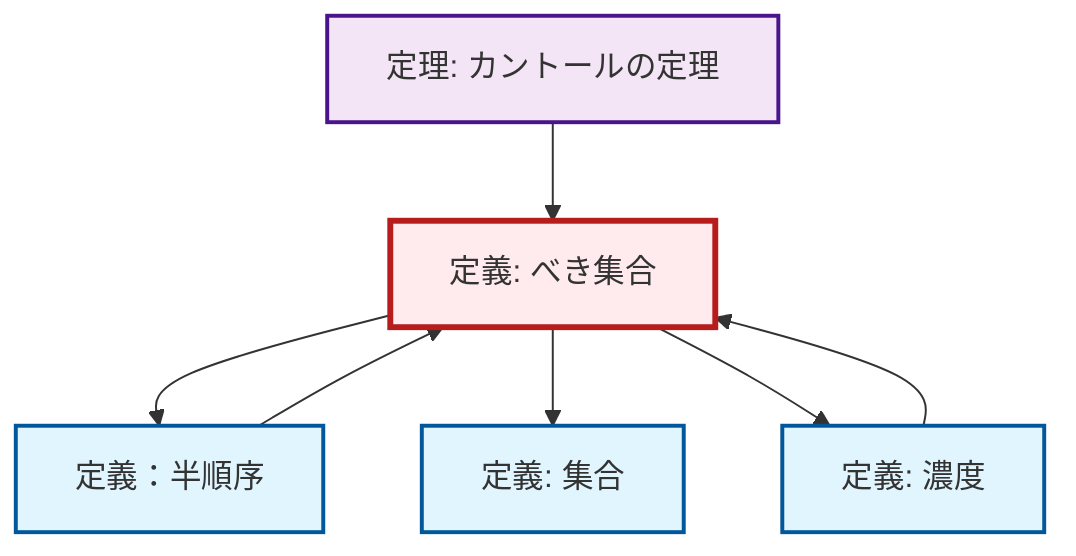 graph TD
    classDef definition fill:#e1f5fe,stroke:#01579b,stroke-width:2px
    classDef theorem fill:#f3e5f5,stroke:#4a148c,stroke-width:2px
    classDef axiom fill:#fff3e0,stroke:#e65100,stroke-width:2px
    classDef example fill:#e8f5e9,stroke:#1b5e20,stroke-width:2px
    classDef current fill:#ffebee,stroke:#b71c1c,stroke-width:3px
    thm-cantor["定理: カントールの定理"]:::theorem
    def-set["定義: 集合"]:::definition
    def-partial-order["定義：半順序"]:::definition
    def-cardinality["定義: 濃度"]:::definition
    def-power-set["定義: べき集合"]:::definition
    def-cardinality --> def-power-set
    def-power-set --> def-partial-order
    def-power-set --> def-set
    def-power-set --> def-cardinality
    thm-cantor --> def-power-set
    def-partial-order --> def-power-set
    class def-power-set current